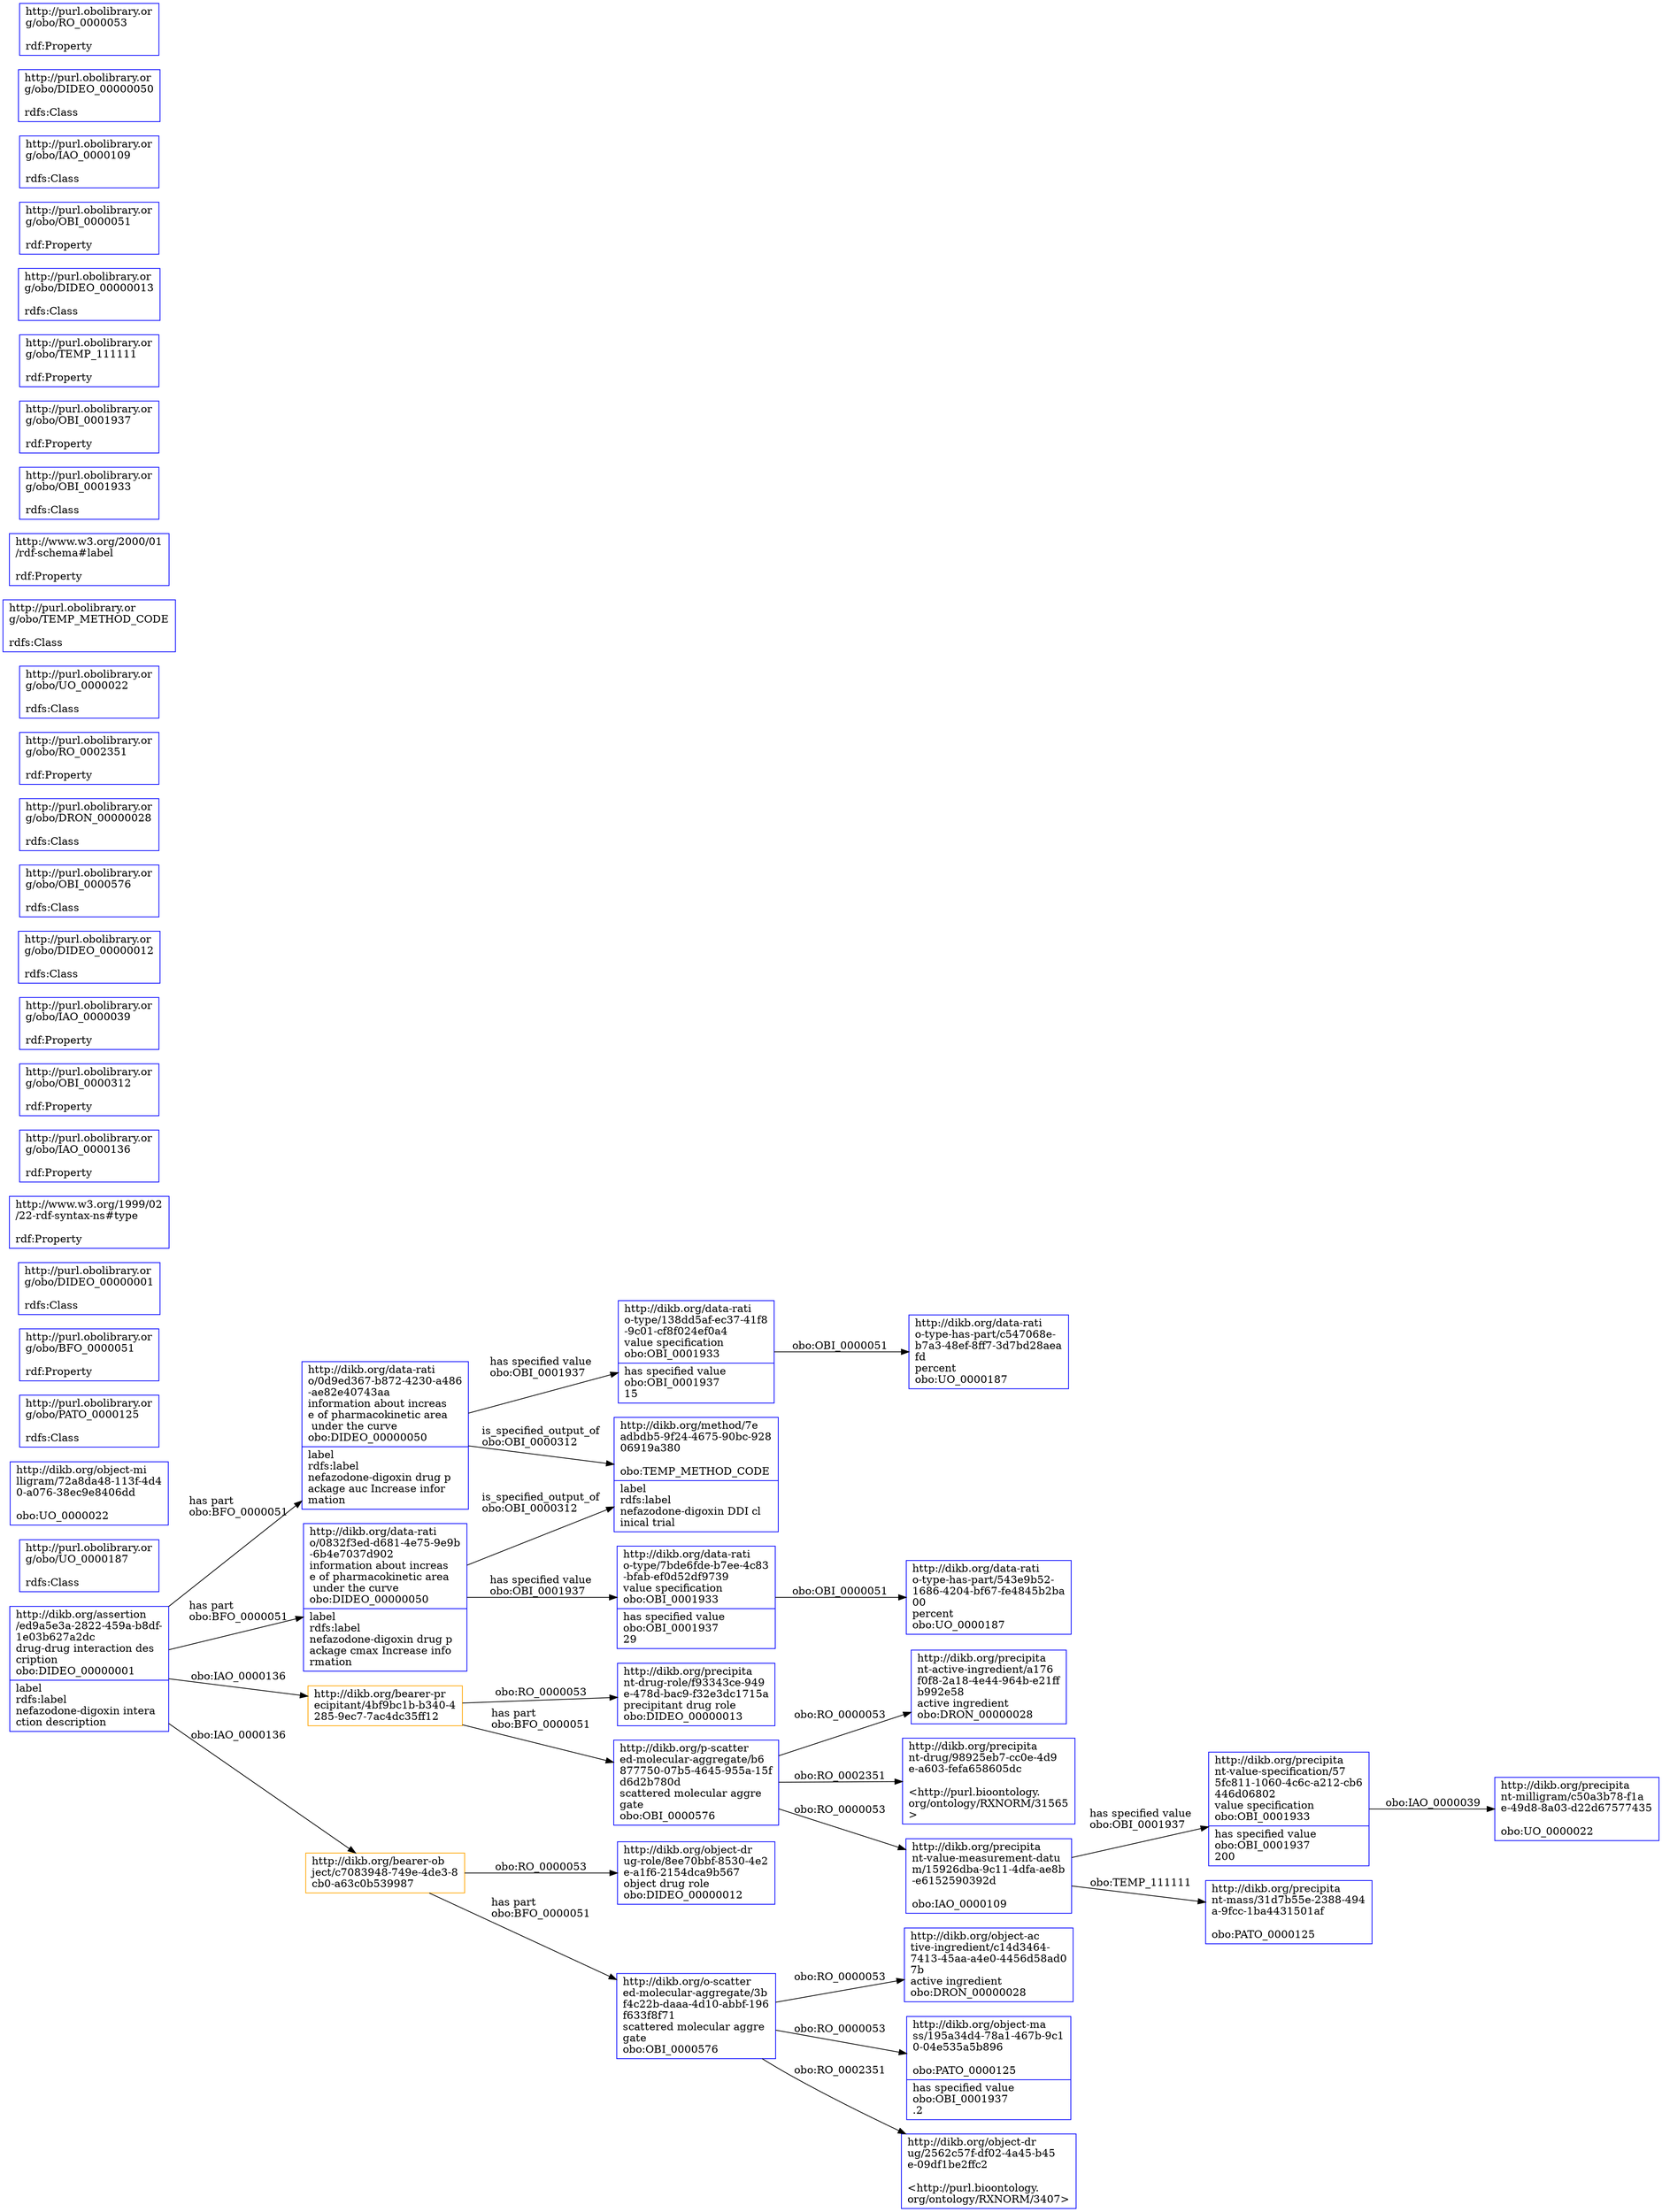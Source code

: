 digraph structs {
rankdir=LR;
g0 [shape=record,label="http://dikb.org/data-rati\lo-type/138dd5af-ec37-41f8\l-9c01-cf8f024ef0a4\lvalue specification\lobo:OBI_0001933\l|has specified value\lobo:OBI_0001937\l15\l",color=blue]
g0 -> g3 [label="\lobo:OBI_0000051\l"]
g1 [shape=record,label="http://purl.obolibrary.or\lg/obo/UO_0000187\l\lrdfs:Class\l",color=blue]
g2 [shape=record,label="http://dikb.org/object-ac\ltive-ingredient/c14d3464-\l7413-45aa-a4e0-4456d58ad0\l7b\lactive ingredient\lobo:DRON_00000028\l",color=blue]
g3 [shape=record,label="http://dikb.org/data-rati\lo-type-has-part/c547068e-\lb7a3-48ef-8ff7-3d7bd28aea\lfd\lpercent\lobo:UO_0000187\l",color=blue]
g4 [shape=record,label="http://dikb.org/object-mi\llligram/72a8da48-113f-4d4\l0-a076-38ec9e8406dd\l\lobo:UO_0000022\l",color=blue]
g5 [shape=record,label="http://dikb.org/object-dr\lug-role/8ee70bbf-8530-4e2\le-a1f6-2154dca9b567\lobject drug role\lobo:DIDEO_00000012\l",color=blue]
g6 [shape=record,label="http://dikb.org/precipita\lnt-active-ingredient/a176\lf0f8-2a18-4e44-964b-e21ff\lb992e58\lactive ingredient\lobo:DRON_00000028\l",color=blue]
g7 [shape=record,label="http://purl.obolibrary.or\lg/obo/PATO_0000125\l\lrdfs:Class\l",color=blue]
g8 [shape=record,label="http://dikb.org/precipita\lnt-drug-role/f93343ce-949\le-478d-bac9-f32e3dc1715a\lprecipitant drug role\lobo:DIDEO_00000013\l",color=blue]
g9 [shape=record,label="http://dikb.org/object-ma\lss/195a34d4-78a1-467b-9c1\l0-04e535a5b896\l\lobo:PATO_0000125\l|has specified value\lobo:OBI_0001937\l.2\l",color=blue]
g10 [shape=record,label="http://purl.obolibrary.or\lg/obo/BFO_0000051\l\lrdf:Property\l",color=blue]
g11 [shape=record,label="http://dikb.org/assertion\l/ed9a5e3a-2822-459a-b8df-\l1e03b627a2dc\ldrug-drug interaction des\lcription\lobo:DIDEO_00000001\l|label\lrdfs:label\lnefazodone-digoxin intera\lction description\l",color=blue]
g11 -> g32 [label="has part\lobo:BFO_0000051\l"]
g11 -> g42 [label="has part\lobo:BFO_0000051\l"]
g11 -> g20 [label="\lobo:IAO_0000136\l"]
g11 -> g29 [label="\lobo:IAO_0000136\l"]
g12 [shape=record,label="http://purl.obolibrary.or\lg/obo/DIDEO_00000001\l\lrdfs:Class\l",color=blue]
g13 [shape=record,label="http://www.w3.org/1999/02\l/22-rdf-syntax-ns#type\l\lrdf:Property\l",color=blue]
g14 [shape=record,label="http://dikb.org/precipita\lnt-value-specification/57\l5fc811-1060-4c6c-a212-cb6\l446d06802\lvalue specification\lobo:OBI_0001933\l|has specified value\lobo:OBI_0001937\l200\l",color=blue]
g14 -> g28 [label="\lobo:IAO_0000039\l"]
g15 [shape=record,label="http://dikb.org/data-rati\lo-type-has-part/543e9b52-\l1686-4204-bf67-fe4845b2ba\l00\lpercent\lobo:UO_0000187\l",color=blue]
g16 [shape=record,label="http://purl.obolibrary.or\lg/obo/IAO_0000136\l\lrdf:Property\l",color=blue]
g17 [shape=record,label="http://purl.obolibrary.or\lg/obo/OBI_0000312\l\lrdf:Property\l",color=blue]
g18 [shape=record,label="http://purl.obolibrary.or\lg/obo/IAO_0000039\l\lrdf:Property\l",color=blue]
g19 [shape=record,label="http://purl.obolibrary.or\lg/obo/DIDEO_00000012\l\lrdfs:Class\l",color=blue]
g20 [shape=record,label="http://dikb.org/bearer-pr\lecipitant/4bf9bc1b-b340-4\l285-9ec7-7ac4dc35ff12\l",color=orange]
g20 -> g8 [label="\lobo:RO_0000053\l"]
g20 -> g30 [label="has part\lobo:BFO_0000051\l"]
g21 [shape=record,label="http://purl.obolibrary.or\lg/obo/OBI_0000576\l\lrdfs:Class\l",color=blue]
g22 [shape=record,label="http://purl.obolibrary.or\lg/obo/DRON_00000028\l\lrdfs:Class\l",color=blue]
g23 [shape=record,label="http://dikb.org/precipita\lnt-drug/98925eb7-cc0e-4d9\le-a603-fefa658605dc\l\l\<http://purl.bioontology.\lorg/ontology/RXNORM/31565\l\>\l",color=blue]
g24 [shape=record,label="http://purl.obolibrary.or\lg/obo/RO_0002351\l\lrdf:Property\l",color=blue]
g25 [shape=record,label="http://purl.obolibrary.or\lg/obo/UO_0000022\l\lrdfs:Class\l",color=blue]
g26 [shape=record,label="http://dikb.org/precipita\lnt-value-measurement-datu\lm/15926dba-9c11-4dfa-ae8b\l-e6152590392d\l\lobo:IAO_0000109\l",color=blue]
g26 -> g33 [label="\lobo:TEMP_111111\l"]
g26 -> g14 [label="has specified value\lobo:OBI_0001937\l"]
g27 [shape=record,label="http://dikb.org/object-dr\lug/2562c57f-df02-4a45-b45\le-09df1be2ffc2\l\l\<http://purl.bioontology.\lorg/ontology/RXNORM/3407\>\l",color=blue]
g28 [shape=record,label="http://dikb.org/precipita\lnt-milligram/c50a3b78-f1a\le-49d8-8a03-d22d67577435\l\lobo:UO_0000022\l",color=blue]
g29 [shape=record,label="http://dikb.org/bearer-ob\lject/c7083948-749e-4de3-8\lcb0-a63c0b539987\l",color=orange]
g29 -> g39 [label="has part\lobo:BFO_0000051\l"]
g29 -> g5 [label="\lobo:RO_0000053\l"]
g30 [shape=record,label="http://dikb.org/p-scatter\led-molecular-aggregate/b6\l877750-07b5-4645-955a-15f\ld6d2b780d\lscattered molecular aggre\lgate\lobo:OBI_0000576\l",color=blue]
g30 -> g26 [label="\lobo:RO_0000053\l"]
g30 -> g6 [label="\lobo:RO_0000053\l"]
g30 -> g23 [label="\lobo:RO_0002351\l"]
g31 [shape=record,label="http://dikb.org/method/7e\ladbdb5-9f24-4675-90bc-928\l06919a380\l\lobo:TEMP_METHOD_CODE\l|label\lrdfs:label\lnefazodone-digoxin DDI cl\linical trial\l",color=blue]
g32 [shape=record,label="http://dikb.org/data-rati\lo/0d9ed367-b872-4230-a486\l-ae82e40743aa\linformation about increas\le of pharmacokinetic area\l under the curve\lobo:DIDEO_00000050\l|label\lrdfs:label\lnefazodone-digoxin drug p\lackage auc Increase infor\lmation\l",color=blue]
g32 -> g0 [label="has specified value\lobo:OBI_0001937\l"]
g32 -> g31 [label="is_specified_output_of\lobo:OBI_0000312\l"]
g33 [shape=record,label="http://dikb.org/precipita\lnt-mass/31d7b55e-2388-494\la-9fcc-1ba4431501af\l\lobo:PATO_0000125\l",color=blue]
g34 [shape=record,label="http://purl.obolibrary.or\lg/obo/TEMP_METHOD_CODE\l\lrdfs:Class\l",color=blue]
g35 [shape=record,label="http://www.w3.org/2000/01\l/rdf-schema#label\l\lrdf:Property\l",color=blue]
g36 [shape=record,label="http://purl.obolibrary.or\lg/obo/OBI_0001933\l\lrdfs:Class\l",color=blue]
g37 [shape=record,label="http://purl.obolibrary.or\lg/obo/OBI_0001937\l\lrdf:Property\l",color=blue]
g38 [shape=record,label="http://purl.obolibrary.or\lg/obo/TEMP_111111\l\lrdf:Property\l",color=blue]
g39 [shape=record,label="http://dikb.org/o-scatter\led-molecular-aggregate/3b\lf4c22b-daaa-4d10-abbf-196\lf633f8f71\lscattered molecular aggre\lgate\lobo:OBI_0000576\l",color=blue]
g39 -> g27 [label="\lobo:RO_0002351\l"]
g39 -> g9 [label="\lobo:RO_0000053\l"]
g39 -> g2 [label="\lobo:RO_0000053\l"]
g40 [shape=record,label="http://dikb.org/data-rati\lo-type/7bde6fde-b7ee-4c83\l-bfab-ef0d52df9739\lvalue specification\lobo:OBI_0001933\l|has specified value\lobo:OBI_0001937\l29\l",color=blue]
g40 -> g15 [label="\lobo:OBI_0000051\l"]
g41 [shape=record,label="http://purl.obolibrary.or\lg/obo/DIDEO_00000013\l\lrdfs:Class\l",color=blue]
g42 [shape=record,label="http://dikb.org/data-rati\lo/0832f3ed-d681-4e75-9e9b\l-6b4e7037d902\linformation about increas\le of pharmacokinetic area\l under the curve\lobo:DIDEO_00000050\l|label\lrdfs:label\lnefazodone-digoxin drug p\lackage cmax Increase info\lrmation\l",color=blue]
g42 -> g40 [label="has specified value\lobo:OBI_0001937\l"]
g42 -> g31 [label="is_specified_output_of\lobo:OBI_0000312\l"]
g43 [shape=record,label="http://purl.obolibrary.or\lg/obo/OBI_0000051\l\lrdf:Property\l",color=blue]
g44 [shape=record,label="http://purl.obolibrary.or\lg/obo/IAO_0000109\l\lrdfs:Class\l",color=blue]
g45 [shape=record,label="http://purl.obolibrary.or\lg/obo/DIDEO_00000050\l\lrdfs:Class\l",color=blue]
g46 [shape=record,label="http://purl.obolibrary.or\lg/obo/RO_0000053\l\lrdf:Property\l",color=blue]
}
